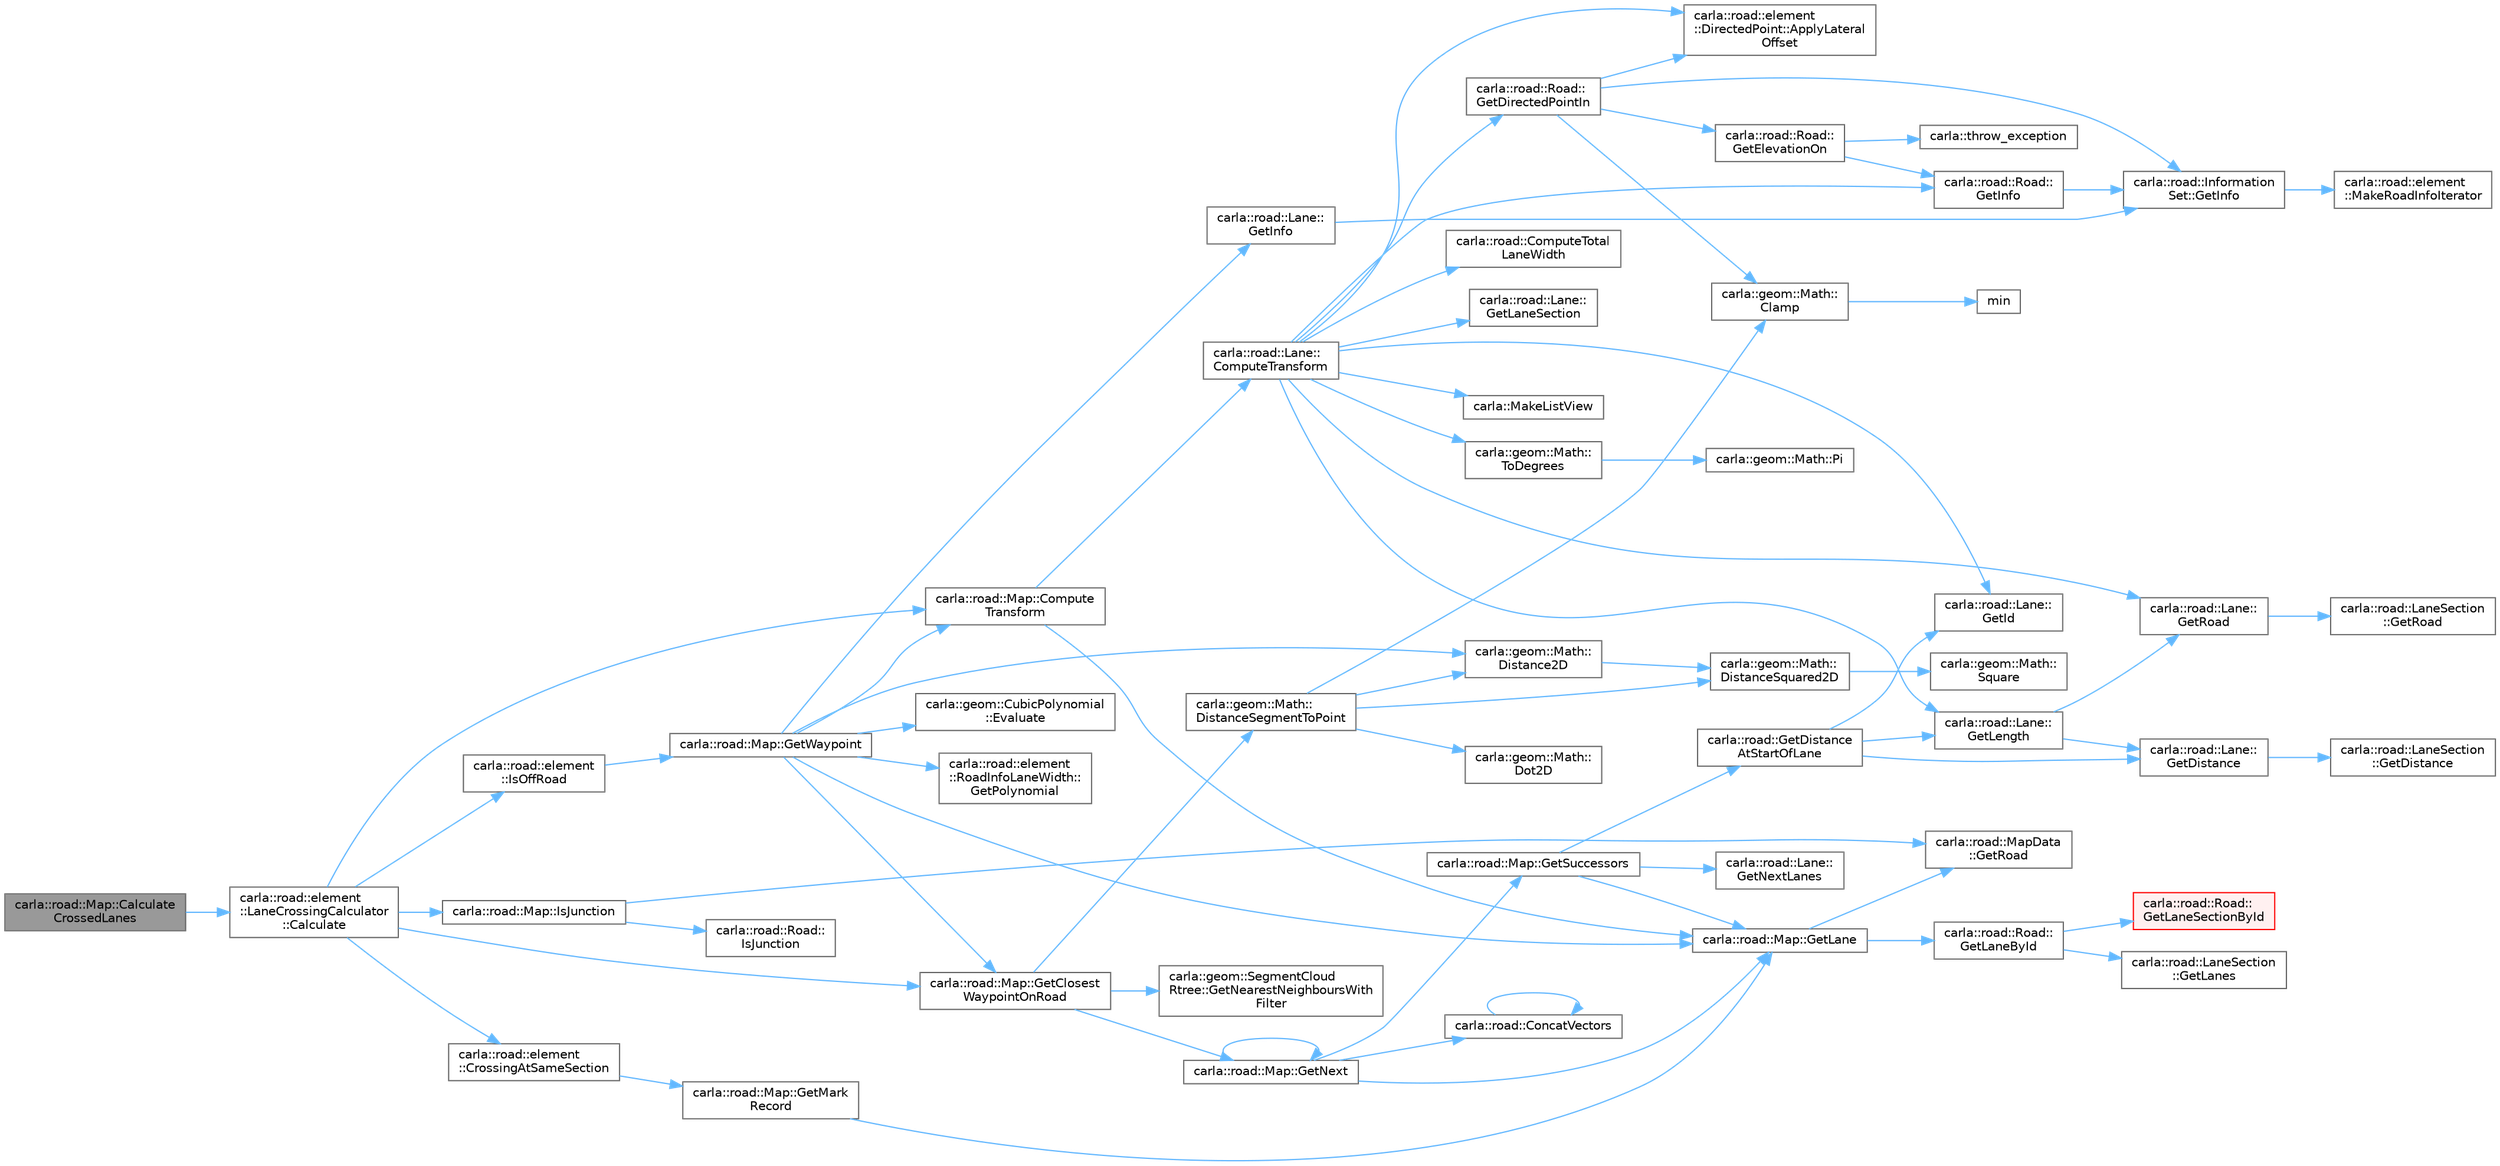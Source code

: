 digraph "carla::road::Map::CalculateCrossedLanes"
{
 // INTERACTIVE_SVG=YES
 // LATEX_PDF_SIZE
  bgcolor="transparent";
  edge [fontname=Helvetica,fontsize=10,labelfontname=Helvetica,labelfontsize=10];
  node [fontname=Helvetica,fontsize=10,shape=box,height=0.2,width=0.4];
  rankdir="LR";
  Node1 [id="Node000001",label="carla::road::Map::Calculate\lCrossedLanes",height=0.2,width=0.4,color="gray40", fillcolor="grey60", style="filled", fontcolor="black",tooltip=" "];
  Node1 -> Node2 [id="edge1_Node000001_Node000002",color="steelblue1",style="solid",tooltip=" "];
  Node2 [id="Node000002",label="carla::road::element\l::LaneCrossingCalculator\l::Calculate",height=0.2,width=0.4,color="grey40", fillcolor="white", style="filled",URL="$d2/d60/classcarla_1_1road_1_1element_1_1LaneCrossingCalculator.html#a589511f573df9e9c46c55a7a46c02cd6",tooltip=" "];
  Node2 -> Node3 [id="edge2_Node000002_Node000003",color="steelblue1",style="solid",tooltip=" "];
  Node3 [id="Node000003",label="carla::road::Map::Compute\lTransform",height=0.2,width=0.4,color="grey40", fillcolor="white", style="filled",URL="$d0/d34/classcarla_1_1road_1_1Map.html#ab92716131e75fa9760042389d14f56a2",tooltip=" "];
  Node3 -> Node4 [id="edge3_Node000003_Node000004",color="steelblue1",style="solid",tooltip=" "];
  Node4 [id="Node000004",label="carla::road::Lane::\lComputeTransform",height=0.2,width=0.4,color="grey40", fillcolor="white", style="filled",URL="$df/d85/classcarla_1_1road_1_1Lane.html#a5b6a44fb0e0cd41e21557e93f913f45a",tooltip=" "];
  Node4 -> Node5 [id="edge4_Node000004_Node000005",color="steelblue1",style="solid",tooltip=" "];
  Node5 [id="Node000005",label="carla::road::element\l::DirectedPoint::ApplyLateral\lOffset",height=0.2,width=0.4,color="grey40", fillcolor="white", style="filled",URL="$df/d65/structcarla_1_1road_1_1element_1_1DirectedPoint.html#a058ad3be7f22229ea802e569ab0e8b7e",tooltip=" "];
  Node4 -> Node6 [id="edge5_Node000004_Node000006",color="steelblue1",style="solid",tooltip=" "];
  Node6 [id="Node000006",label="carla::road::ComputeTotal\lLaneWidth",height=0.2,width=0.4,color="grey40", fillcolor="white", style="filled",URL="$de/d26/namespacecarla_1_1road.html#abbc121e611f4730037ce6edf6bd5f3ee",tooltip="Returns a pair containing first = width, second = tangent, for an specific Lane given an s and a iter..."];
  Node4 -> Node7 [id="edge6_Node000004_Node000007",color="steelblue1",style="solid",tooltip=" "];
  Node7 [id="Node000007",label="carla::road::Road::\lGetDirectedPointIn",height=0.2,width=0.4,color="grey40", fillcolor="white", style="filled",URL="$dd/de6/classcarla_1_1road_1_1Road.html#abe77139bd9cba13e5c068c6f78b5196c",tooltip="Returns a directed point on the center of the road (lane 0), with the corresponding laneOffset and el..."];
  Node7 -> Node5 [id="edge7_Node000007_Node000005",color="steelblue1",style="solid",tooltip=" "];
  Node7 -> Node8 [id="edge8_Node000007_Node000008",color="steelblue1",style="solid",tooltip=" "];
  Node8 [id="Node000008",label="carla::geom::Math::\lClamp",height=0.2,width=0.4,color="grey40", fillcolor="white", style="filled",URL="$d0/dea/classcarla_1_1geom_1_1Math.html#a8f8eccc1a2bcc711250f2b47a21eb31f",tooltip=" "];
  Node8 -> Node9 [id="edge9_Node000008_Node000009",color="steelblue1",style="solid",tooltip=" "];
  Node9 [id="Node000009",label="min",height=0.2,width=0.4,color="grey40", fillcolor="white", style="filled",URL="$d3/d33/Simplify_8h.html#a50798148e5016c5b85087d4009824f27",tooltip=" "];
  Node7 -> Node10 [id="edge10_Node000007_Node000010",color="steelblue1",style="solid",tooltip=" "];
  Node10 [id="Node000010",label="carla::road::Road::\lGetElevationOn",height=0.2,width=0.4,color="grey40", fillcolor="white", style="filled",URL="$dd/de6/classcarla_1_1road_1_1Road.html#a9e0bba29f5bc845d314126c30c46743e",tooltip=" "];
  Node10 -> Node11 [id="edge11_Node000010_Node000011",color="steelblue1",style="solid",tooltip=" "];
  Node11 [id="Node000011",label="carla::road::Road::\lGetInfo",height=0.2,width=0.4,color="grey40", fillcolor="white", style="filled",URL="$dd/de6/classcarla_1_1road_1_1Road.html#a26fed22ee04e5663028f37034c8bd066",tooltip=" "];
  Node11 -> Node12 [id="edge12_Node000011_Node000012",color="steelblue1",style="solid",tooltip=" "];
  Node12 [id="Node000012",label="carla::road::Information\lSet::GetInfo",height=0.2,width=0.4,color="grey40", fillcolor="white", style="filled",URL="$d4/d28/classcarla_1_1road_1_1InformationSet.html#a2c183586f8f7bfebf89339f1a3845e49",tooltip="Returns single info given a type and a distance (s) from the start of the road"];
  Node12 -> Node13 [id="edge13_Node000012_Node000013",color="steelblue1",style="solid",tooltip=" "];
  Node13 [id="Node000013",label="carla::road::element\l::MakeRoadInfoIterator",height=0.2,width=0.4,color="grey40", fillcolor="white", style="filled",URL="$df/dc1/namespacecarla_1_1road_1_1element.html#a33f4ed3275f736848022d6508fbd8846",tooltip=" "];
  Node10 -> Node14 [id="edge14_Node000010_Node000014",color="steelblue1",style="solid",tooltip=" "];
  Node14 [id="Node000014",label="carla::throw_exception",height=0.2,width=0.4,color="grey40", fillcolor="white", style="filled",URL="$d9/d36/namespacecarla.html#a23602ab663165210a7757d6108f6b3cd",tooltip=" "];
  Node7 -> Node12 [id="edge15_Node000007_Node000012",color="steelblue1",style="solid",tooltip=" "];
  Node4 -> Node15 [id="edge16_Node000004_Node000015",color="steelblue1",style="solid",tooltip=" "];
  Node15 [id="Node000015",label="carla::road::Lane::\lGetId",height=0.2,width=0.4,color="grey40", fillcolor="white", style="filled",URL="$df/d85/classcarla_1_1road_1_1Lane.html#ae1a5f15925f91fca2b5d759fb53901f3",tooltip=" "];
  Node4 -> Node11 [id="edge17_Node000004_Node000011",color="steelblue1",style="solid",tooltip=" "];
  Node4 -> Node16 [id="edge18_Node000004_Node000016",color="steelblue1",style="solid",tooltip=" "];
  Node16 [id="Node000016",label="carla::road::Lane::\lGetLaneSection",height=0.2,width=0.4,color="grey40", fillcolor="white", style="filled",URL="$df/d85/classcarla_1_1road_1_1Lane.html#a7670417c038fe0adc0b2df2cbc25e9e2",tooltip=" "];
  Node4 -> Node17 [id="edge19_Node000004_Node000017",color="steelblue1",style="solid",tooltip=" "];
  Node17 [id="Node000017",label="carla::road::Lane::\lGetLength",height=0.2,width=0.4,color="grey40", fillcolor="white", style="filled",URL="$df/d85/classcarla_1_1road_1_1Lane.html#af158921fdf12a061967943ee2d645481",tooltip=" "];
  Node17 -> Node18 [id="edge20_Node000017_Node000018",color="steelblue1",style="solid",tooltip=" "];
  Node18 [id="Node000018",label="carla::road::Lane::\lGetDistance",height=0.2,width=0.4,color="grey40", fillcolor="white", style="filled",URL="$df/d85/classcarla_1_1road_1_1Lane.html#ae02c9441872377fc865c85339df51cbd",tooltip=" "];
  Node18 -> Node19 [id="edge21_Node000018_Node000019",color="steelblue1",style="solid",tooltip=" "];
  Node19 [id="Node000019",label="carla::road::LaneSection\l::GetDistance",height=0.2,width=0.4,color="grey40", fillcolor="white", style="filled",URL="$dd/d80/classcarla_1_1road_1_1LaneSection.html#a2a83bca663a2b7b6388daebed95704a9",tooltip=" "];
  Node17 -> Node20 [id="edge22_Node000017_Node000020",color="steelblue1",style="solid",tooltip=" "];
  Node20 [id="Node000020",label="carla::road::Lane::\lGetRoad",height=0.2,width=0.4,color="grey40", fillcolor="white", style="filled",URL="$df/d85/classcarla_1_1road_1_1Lane.html#a04f454d98f499a700749b8aacc31cfc9",tooltip=" "];
  Node20 -> Node21 [id="edge23_Node000020_Node000021",color="steelblue1",style="solid",tooltip=" "];
  Node21 [id="Node000021",label="carla::road::LaneSection\l::GetRoad",height=0.2,width=0.4,color="grey40", fillcolor="white", style="filled",URL="$dd/d80/classcarla_1_1road_1_1LaneSection.html#a20f42f8a9aa46a316e50c2defaac1d55",tooltip=" "];
  Node4 -> Node20 [id="edge24_Node000004_Node000020",color="steelblue1",style="solid",tooltip=" "];
  Node4 -> Node22 [id="edge25_Node000004_Node000022",color="steelblue1",style="solid",tooltip=" "];
  Node22 [id="Node000022",label="carla::MakeListView",height=0.2,width=0.4,color="grey40", fillcolor="white", style="filled",URL="$d9/d36/namespacecarla.html#a2dc539ffbcff452958f707dc7b0db4d6",tooltip=" "];
  Node4 -> Node23 [id="edge26_Node000004_Node000023",color="steelblue1",style="solid",tooltip=" "];
  Node23 [id="Node000023",label="carla::geom::Math::\lToDegrees",height=0.2,width=0.4,color="grey40", fillcolor="white", style="filled",URL="$d0/dea/classcarla_1_1geom_1_1Math.html#ae1dc5ac48cfeb15fc66176a644bcf122",tooltip=" "];
  Node23 -> Node24 [id="edge27_Node000023_Node000024",color="steelblue1",style="solid",tooltip=" "];
  Node24 [id="Node000024",label="carla::geom::Math::Pi",height=0.2,width=0.4,color="grey40", fillcolor="white", style="filled",URL="$d0/dea/classcarla_1_1geom_1_1Math.html#abb591fc2a3085df22fc224a9d77cef11",tooltip=" "];
  Node3 -> Node25 [id="edge28_Node000003_Node000025",color="steelblue1",style="solid",tooltip=" "];
  Node25 [id="Node000025",label="carla::road::Map::GetLane",height=0.2,width=0.4,color="grey40", fillcolor="white", style="filled",URL="$d0/d34/classcarla_1_1road_1_1Map.html#af8814cb7eb14d0691d9c1e49f4ef88b1",tooltip="========================================================================"];
  Node25 -> Node26 [id="edge29_Node000025_Node000026",color="steelblue1",style="solid",tooltip=" "];
  Node26 [id="Node000026",label="carla::road::Road::\lGetLaneById",height=0.2,width=0.4,color="grey40", fillcolor="white", style="filled",URL="$dd/de6/classcarla_1_1road_1_1Road.html#a44cd205b140128adf1fc06f91f55409a",tooltip=" "];
  Node26 -> Node27 [id="edge30_Node000026_Node000027",color="steelblue1",style="solid",tooltip=" "];
  Node27 [id="Node000027",label="carla::road::LaneSection\l::GetLanes",height=0.2,width=0.4,color="grey40", fillcolor="white", style="filled",URL="$dd/d80/classcarla_1_1road_1_1LaneSection.html#afb698c17b4d62c0df02cf8dae16b8f50",tooltip=" "];
  Node26 -> Node28 [id="edge31_Node000026_Node000028",color="steelblue1",style="solid",tooltip=" "];
  Node28 [id="Node000028",label="carla::road::Road::\lGetLaneSectionById",height=0.2,width=0.4,color="red", fillcolor="#FFF0F0", style="filled",URL="$dd/de6/classcarla_1_1road_1_1Road.html#afc2ce3f2de8825413a827d46c62c197b",tooltip=" "];
  Node25 -> Node30 [id="edge32_Node000025_Node000030",color="steelblue1",style="solid",tooltip=" "];
  Node30 [id="Node000030",label="carla::road::MapData\l::GetRoad",height=0.2,width=0.4,color="grey40", fillcolor="white", style="filled",URL="$da/d3b/classcarla_1_1road_1_1MapData.html#a7b4838408fa475389a01b2d451b662e7",tooltip=" "];
  Node2 -> Node31 [id="edge33_Node000002_Node000031",color="steelblue1",style="solid",tooltip=" "];
  Node31 [id="Node000031",label="carla::road::element\l::CrossingAtSameSection",height=0.2,width=0.4,color="grey40", fillcolor="white", style="filled",URL="$df/dc1/namespacecarla_1_1road_1_1element.html#acbe8560f6810573eb51af9654c3ada77",tooltip="Calculate the lane markings that need to be crossed from lane_id_origin to lane_id_destination."];
  Node31 -> Node32 [id="edge34_Node000031_Node000032",color="steelblue1",style="solid",tooltip=" "];
  Node32 [id="Node000032",label="carla::road::Map::GetMark\lRecord",height=0.2,width=0.4,color="grey40", fillcolor="white", style="filled",URL="$d0/d34/classcarla_1_1road_1_1Map.html#a4a0c764747946ae995862a48f359533b",tooltip=" "];
  Node32 -> Node25 [id="edge35_Node000032_Node000025",color="steelblue1",style="solid",tooltip=" "];
  Node2 -> Node33 [id="edge36_Node000002_Node000033",color="steelblue1",style="solid",tooltip=" "];
  Node33 [id="Node000033",label="carla::road::Map::GetClosest\lWaypointOnRoad",height=0.2,width=0.4,color="grey40", fillcolor="white", style="filled",URL="$d0/d34/classcarla_1_1road_1_1Map.html#a37ba4f58b767002274b6f4d86258986a",tooltip="========================================================================"];
  Node33 -> Node34 [id="edge37_Node000033_Node000034",color="steelblue1",style="solid",tooltip=" "];
  Node34 [id="Node000034",label="carla::geom::Math::\lDistanceSegmentToPoint",height=0.2,width=0.4,color="grey40", fillcolor="white", style="filled",URL="$d0/dea/classcarla_1_1geom_1_1Math.html#ab65c2226be8bc15f3ea8aab7ffa27443",tooltip="Returns a pair containing:"];
  Node34 -> Node8 [id="edge38_Node000034_Node000008",color="steelblue1",style="solid",tooltip=" "];
  Node34 -> Node35 [id="edge39_Node000034_Node000035",color="steelblue1",style="solid",tooltip=" "];
  Node35 [id="Node000035",label="carla::geom::Math::\lDistance2D",height=0.2,width=0.4,color="grey40", fillcolor="white", style="filled",URL="$d0/dea/classcarla_1_1geom_1_1Math.html#a71f0667271df699e511124559f61665e",tooltip=" "];
  Node35 -> Node36 [id="edge40_Node000035_Node000036",color="steelblue1",style="solid",tooltip=" "];
  Node36 [id="Node000036",label="carla::geom::Math::\lDistanceSquared2D",height=0.2,width=0.4,color="grey40", fillcolor="white", style="filled",URL="$d0/dea/classcarla_1_1geom_1_1Math.html#a16bbc81c150eccc1f9407be9d9651766",tooltip=" "];
  Node36 -> Node37 [id="edge41_Node000036_Node000037",color="steelblue1",style="solid",tooltip=" "];
  Node37 [id="Node000037",label="carla::geom::Math::\lSquare",height=0.2,width=0.4,color="grey40", fillcolor="white", style="filled",URL="$d0/dea/classcarla_1_1geom_1_1Math.html#ac1644f7af375c05619c27851731cea87",tooltip=" "];
  Node34 -> Node36 [id="edge42_Node000034_Node000036",color="steelblue1",style="solid",tooltip=" "];
  Node34 -> Node38 [id="edge43_Node000034_Node000038",color="steelblue1",style="solid",tooltip=" "];
  Node38 [id="Node000038",label="carla::geom::Math::\lDot2D",height=0.2,width=0.4,color="grey40", fillcolor="white", style="filled",URL="$d0/dea/classcarla_1_1geom_1_1Math.html#ae6918fff45bd7adea4bef119065ce1ab",tooltip=" "];
  Node33 -> Node39 [id="edge44_Node000033_Node000039",color="steelblue1",style="solid",tooltip=" "];
  Node39 [id="Node000039",label="carla::geom::SegmentCloud\lRtree::GetNearestNeighboursWith\lFilter",height=0.2,width=0.4,color="grey40", fillcolor="white", style="filled",URL="$d0/d6f/classcarla_1_1geom_1_1SegmentCloudRtree.html#a45eef205ee311d2cbd59b4bd78c95c2b",tooltip="Return nearest neighbors with a user defined filter."];
  Node33 -> Node40 [id="edge45_Node000033_Node000040",color="steelblue1",style="solid",tooltip=" "];
  Node40 [id="Node000040",label="carla::road::Map::GetNext",height=0.2,width=0.4,color="grey40", fillcolor="white", style="filled",URL="$d0/d34/classcarla_1_1road_1_1Map.html#a83541de08e4b515768c211f1cdbecd4f",tooltip="Return the list of waypoints at distance such that a vehicle at waypoint could drive to."];
  Node40 -> Node41 [id="edge46_Node000040_Node000041",color="steelblue1",style="solid",tooltip=" "];
  Node41 [id="Node000041",label="carla::road::ConcatVectors",height=0.2,width=0.4,color="grey40", fillcolor="white", style="filled",URL="$de/d26/namespacecarla_1_1road.html#ac4fc819dd14b3fa8e5b2e2e9986a1dc0",tooltip=" "];
  Node41 -> Node41 [id="edge47_Node000041_Node000041",color="steelblue1",style="solid",tooltip=" "];
  Node40 -> Node25 [id="edge48_Node000040_Node000025",color="steelblue1",style="solid",tooltip=" "];
  Node40 -> Node40 [id="edge49_Node000040_Node000040",color="steelblue1",style="solid",tooltip=" "];
  Node40 -> Node42 [id="edge50_Node000040_Node000042",color="steelblue1",style="solid",tooltip=" "];
  Node42 [id="Node000042",label="carla::road::Map::GetSuccessors",height=0.2,width=0.4,color="grey40", fillcolor="white", style="filled",URL="$d0/d34/classcarla_1_1road_1_1Map.html#ad207ea3fcc57867c290d05d8e6578cf5",tooltip="========================================================================"];
  Node42 -> Node43 [id="edge51_Node000042_Node000043",color="steelblue1",style="solid",tooltip=" "];
  Node43 [id="Node000043",label="carla::road::GetDistance\lAtStartOfLane",height=0.2,width=0.4,color="grey40", fillcolor="white", style="filled",URL="$de/d26/namespacecarla_1_1road.html#aa758d1155efabd76bd25f2178c6e25e1",tooltip=" "];
  Node43 -> Node18 [id="edge52_Node000043_Node000018",color="steelblue1",style="solid",tooltip=" "];
  Node43 -> Node15 [id="edge53_Node000043_Node000015",color="steelblue1",style="solid",tooltip=" "];
  Node43 -> Node17 [id="edge54_Node000043_Node000017",color="steelblue1",style="solid",tooltip=" "];
  Node42 -> Node25 [id="edge55_Node000042_Node000025",color="steelblue1",style="solid",tooltip=" "];
  Node42 -> Node44 [id="edge56_Node000042_Node000044",color="steelblue1",style="solid",tooltip=" "];
  Node44 [id="Node000044",label="carla::road::Lane::\lGetNextLanes",height=0.2,width=0.4,color="grey40", fillcolor="white", style="filled",URL="$df/d85/classcarla_1_1road_1_1Lane.html#a12a7a6ad7373c1dd685149c08121bbe2",tooltip=" "];
  Node2 -> Node45 [id="edge57_Node000002_Node000045",color="steelblue1",style="solid",tooltip=" "];
  Node45 [id="Node000045",label="carla::road::Map::IsJunction",height=0.2,width=0.4,color="grey40", fillcolor="white", style="filled",URL="$d0/d34/classcarla_1_1road_1_1Map.html#a0b715edb296a39c438b160d7c0d8714b",tooltip=" "];
  Node45 -> Node30 [id="edge58_Node000045_Node000030",color="steelblue1",style="solid",tooltip=" "];
  Node45 -> Node46 [id="edge59_Node000045_Node000046",color="steelblue1",style="solid",tooltip=" "];
  Node46 [id="Node000046",label="carla::road::Road::\lIsJunction",height=0.2,width=0.4,color="grey40", fillcolor="white", style="filled",URL="$dd/de6/classcarla_1_1road_1_1Road.html#af59728d624635d195db846b08c1f32c7",tooltip=" "];
  Node2 -> Node47 [id="edge60_Node000002_Node000047",color="steelblue1",style="solid",tooltip=" "];
  Node47 [id="Node000047",label="carla::road::element\l::IsOffRoad",height=0.2,width=0.4,color="grey40", fillcolor="white", style="filled",URL="$df/dc1/namespacecarla_1_1road_1_1element.html#ad4397b3938f0a721ad5208f14912b744",tooltip=" "];
  Node47 -> Node48 [id="edge61_Node000047_Node000048",color="steelblue1",style="solid",tooltip=" "];
  Node48 [id="Node000048",label="carla::road::Map::GetWaypoint",height=0.2,width=0.4,color="grey40", fillcolor="white", style="filled",URL="$d0/d34/classcarla_1_1road_1_1Map.html#a39f0ccacb98f62b339de96c69621543b",tooltip=" "];
  Node48 -> Node3 [id="edge62_Node000048_Node000003",color="steelblue1",style="solid",tooltip=" "];
  Node48 -> Node35 [id="edge63_Node000048_Node000035",color="steelblue1",style="solid",tooltip=" "];
  Node48 -> Node49 [id="edge64_Node000048_Node000049",color="steelblue1",style="solid",tooltip=" "];
  Node49 [id="Node000049",label="carla::geom::CubicPolynomial\l::Evaluate",height=0.2,width=0.4,color="grey40", fillcolor="white", style="filled",URL="$d4/db7/classcarla_1_1geom_1_1CubicPolynomial.html#a5d270a76228a4f47ae0bcfc2c866f5cd",tooltip="Evaluates f(x) = a + bx + cx^2 + dx^3"];
  Node48 -> Node33 [id="edge65_Node000048_Node000033",color="steelblue1",style="solid",tooltip=" "];
  Node48 -> Node50 [id="edge66_Node000048_Node000050",color="steelblue1",style="solid",tooltip=" "];
  Node50 [id="Node000050",label="carla::road::Lane::\lGetInfo",height=0.2,width=0.4,color="grey40", fillcolor="white", style="filled",URL="$df/d85/classcarla_1_1road_1_1Lane.html#a68ed9c59953314ff9437cb820c8e7db8",tooltip=" "];
  Node50 -> Node12 [id="edge67_Node000050_Node000012",color="steelblue1",style="solid",tooltip=" "];
  Node48 -> Node25 [id="edge68_Node000048_Node000025",color="steelblue1",style="solid",tooltip=" "];
  Node48 -> Node51 [id="edge69_Node000048_Node000051",color="steelblue1",style="solid",tooltip=" "];
  Node51 [id="Node000051",label="carla::road::element\l::RoadInfoLaneWidth::\lGetPolynomial",height=0.2,width=0.4,color="grey40", fillcolor="white", style="filled",URL="$de/dbb/classcarla_1_1road_1_1element_1_1RoadInfoLaneWidth.html#a476d7ca9d7d37bd095a7e78efc719412",tooltip=" "];
}
